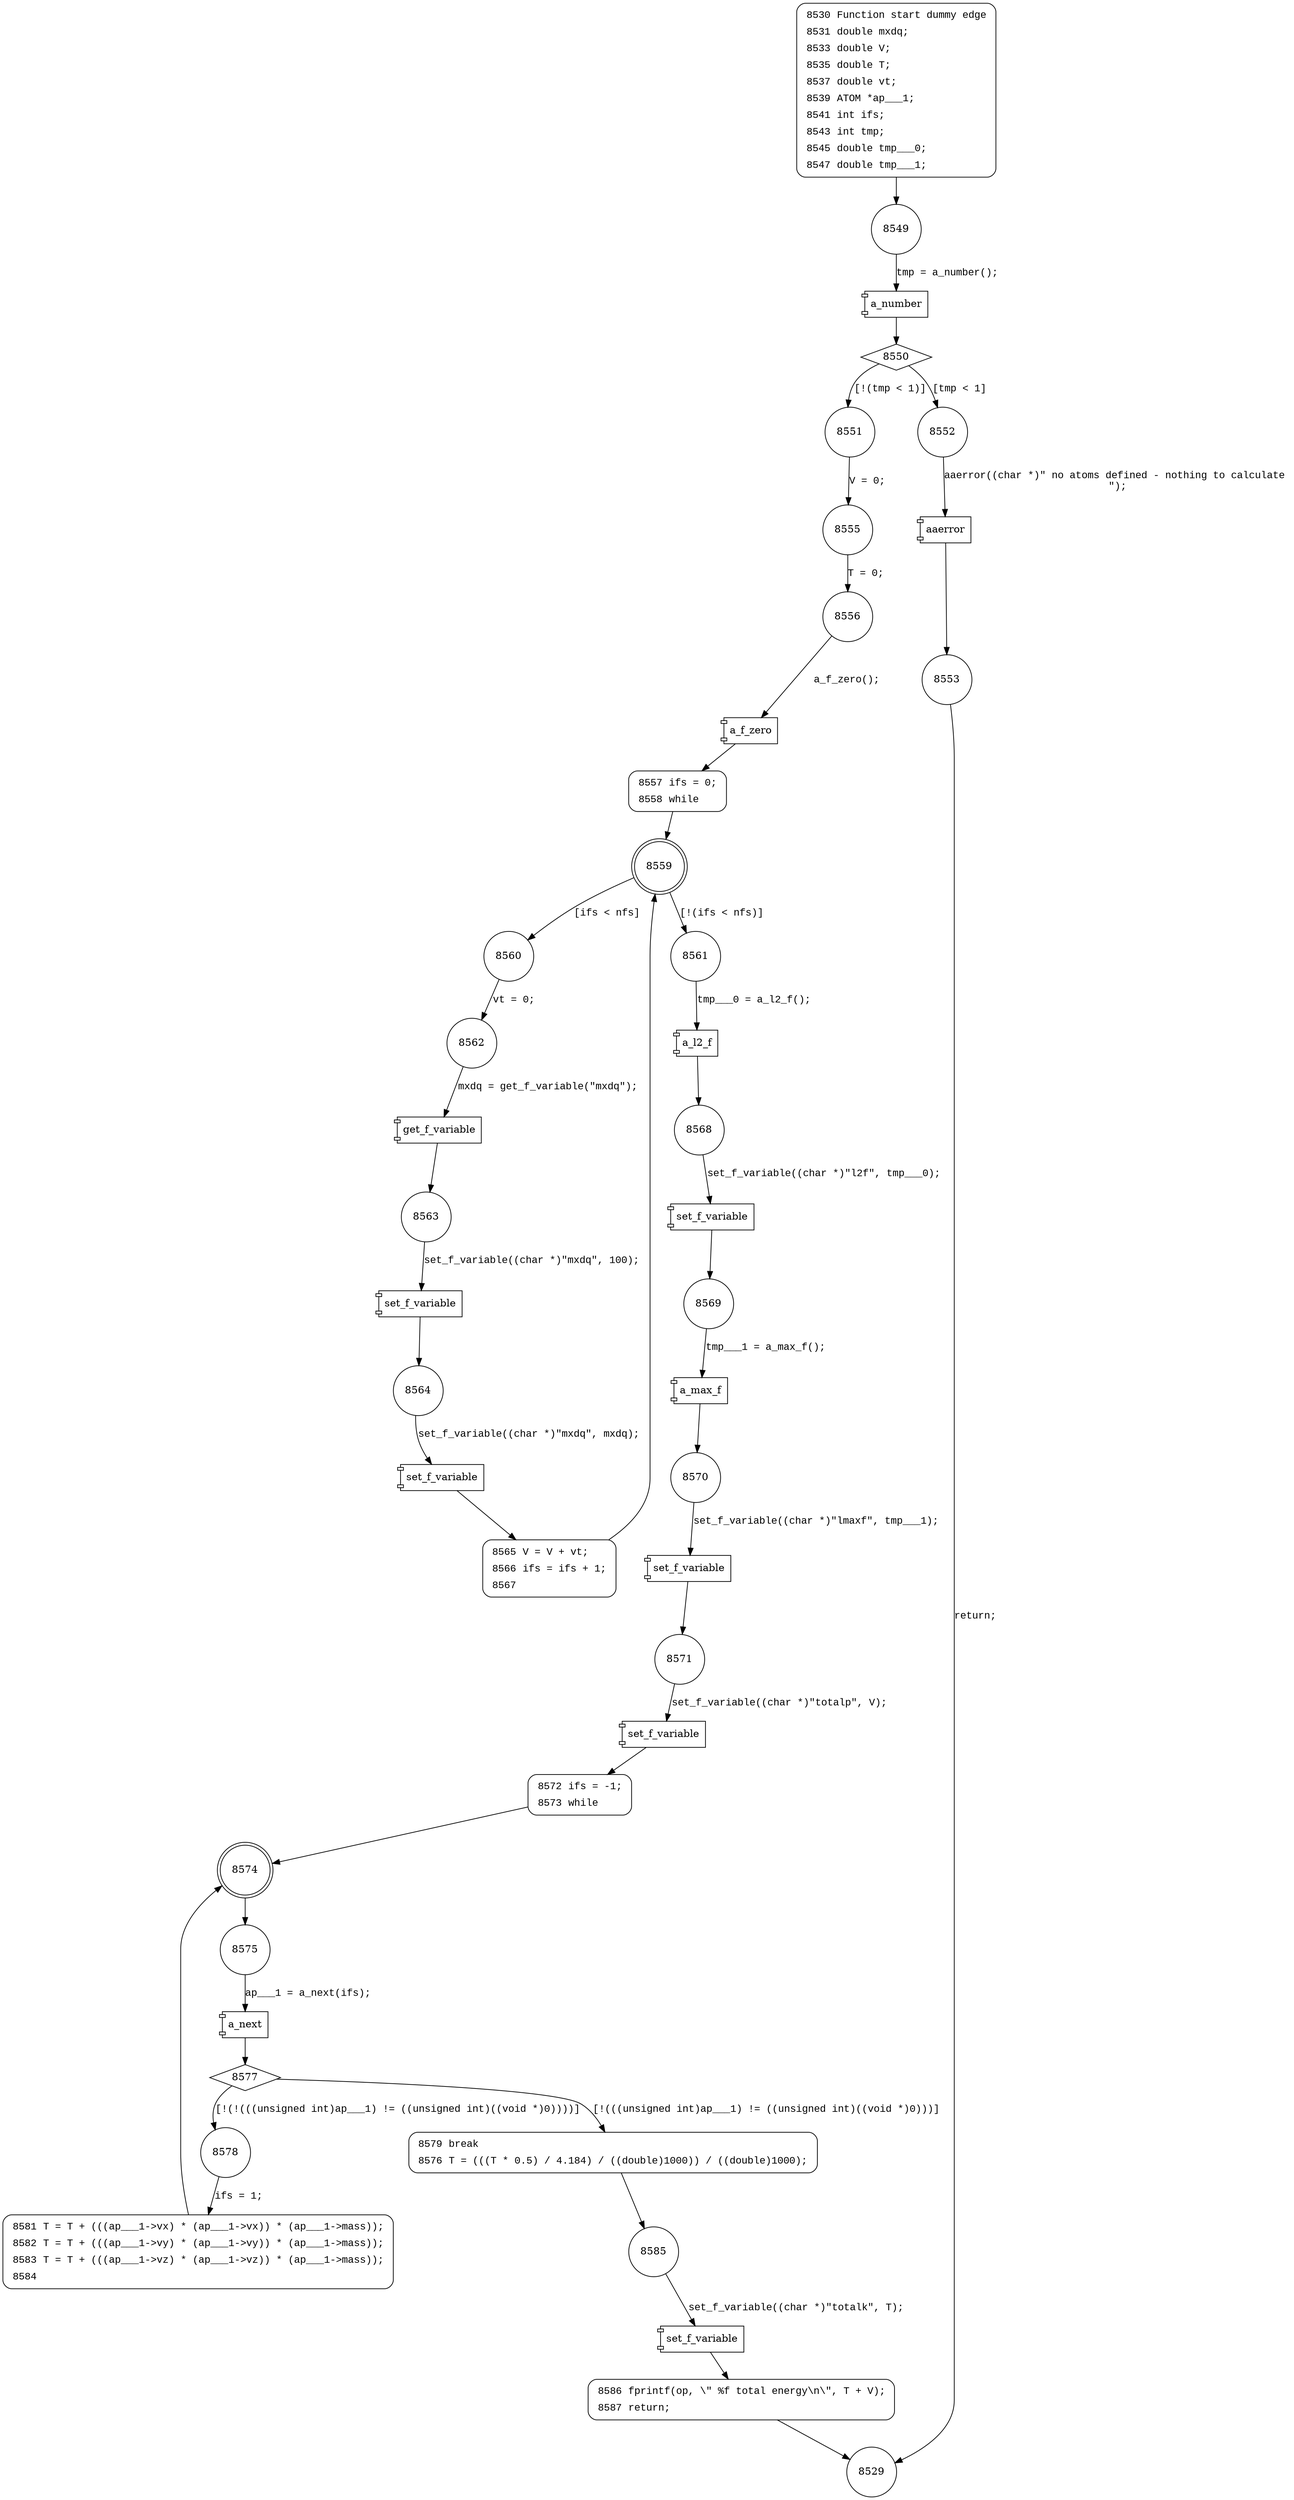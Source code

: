 digraph AMMPmonitor_mute {
8549 [shape="circle"]
8550 [shape="diamond"]
8551 [shape="circle"]
8552 [shape="circle"]
8553 [shape="circle"]
8555 [shape="circle"]
8556 [shape="circle"]
8557 [shape="circle"]
8559 [shape="doublecircle"]
8561 [shape="circle"]
8560 [shape="circle"]
8562 [shape="circle"]
8563 [shape="circle"]
8564 [shape="circle"]
8565 [shape="circle"]
8568 [shape="circle"]
8569 [shape="circle"]
8570 [shape="circle"]
8571 [shape="circle"]
8572 [shape="circle"]
8574 [shape="doublecircle"]
8575 [shape="circle"]
8577 [shape="diamond"]
8578 [shape="circle"]
8579 [shape="circle"]
8585 [shape="circle"]
8586 [shape="circle"]
8581 [shape="circle"]
8529 [shape="circle"]
8530 [style="filled,bold" penwidth="1" fillcolor="white" fontname="Courier New" shape="Mrecord" label=<<table border="0" cellborder="0" cellpadding="3" bgcolor="white"><tr><td align="right">8530</td><td align="left">Function start dummy edge</td></tr><tr><td align="right">8531</td><td align="left">double mxdq;</td></tr><tr><td align="right">8533</td><td align="left">double V;</td></tr><tr><td align="right">8535</td><td align="left">double T;</td></tr><tr><td align="right">8537</td><td align="left">double vt;</td></tr><tr><td align="right">8539</td><td align="left">ATOM *ap___1;</td></tr><tr><td align="right">8541</td><td align="left">int ifs;</td></tr><tr><td align="right">8543</td><td align="left">int tmp;</td></tr><tr><td align="right">8545</td><td align="left">double tmp___0;</td></tr><tr><td align="right">8547</td><td align="left">double tmp___1;</td></tr></table>>]
8530 -> 8549[label=""]
8557 [style="filled,bold" penwidth="1" fillcolor="white" fontname="Courier New" shape="Mrecord" label=<<table border="0" cellborder="0" cellpadding="3" bgcolor="white"><tr><td align="right">8557</td><td align="left">ifs = 0;</td></tr><tr><td align="right">8558</td><td align="left">while</td></tr></table>>]
8557 -> 8559[label=""]
8565 [style="filled,bold" penwidth="1" fillcolor="white" fontname="Courier New" shape="Mrecord" label=<<table border="0" cellborder="0" cellpadding="3" bgcolor="white"><tr><td align="right">8565</td><td align="left">V = V + vt;</td></tr><tr><td align="right">8566</td><td align="left">ifs = ifs + 1;</td></tr><tr><td align="right">8567</td><td align="left"></td></tr></table>>]
8565 -> 8559[label=""]
8572 [style="filled,bold" penwidth="1" fillcolor="white" fontname="Courier New" shape="Mrecord" label=<<table border="0" cellborder="0" cellpadding="3" bgcolor="white"><tr><td align="right">8572</td><td align="left">ifs = -1;</td></tr><tr><td align="right">8573</td><td align="left">while</td></tr></table>>]
8572 -> 8574[label=""]
8579 [style="filled,bold" penwidth="1" fillcolor="white" fontname="Courier New" shape="Mrecord" label=<<table border="0" cellborder="0" cellpadding="3" bgcolor="white"><tr><td align="right">8579</td><td align="left">break</td></tr><tr><td align="right">8576</td><td align="left">T = (((T * 0.5) / 4.184) / ((double)1000)) / ((double)1000);</td></tr></table>>]
8579 -> 8585[label=""]
8586 [style="filled,bold" penwidth="1" fillcolor="white" fontname="Courier New" shape="Mrecord" label=<<table border="0" cellborder="0" cellpadding="3" bgcolor="white"><tr><td align="right">8586</td><td align="left">fprintf(op, \" %f total energy\n\", T + V);</td></tr><tr><td align="right">8587</td><td align="left">return;</td></tr></table>>]
8586 -> 8529[label=""]
8581 [style="filled,bold" penwidth="1" fillcolor="white" fontname="Courier New" shape="Mrecord" label=<<table border="0" cellborder="0" cellpadding="3" bgcolor="white"><tr><td align="right">8581</td><td align="left">T = T + (((ap___1-&gt;vx) * (ap___1-&gt;vx)) * (ap___1-&gt;mass));</td></tr><tr><td align="right">8582</td><td align="left">T = T + (((ap___1-&gt;vy) * (ap___1-&gt;vy)) * (ap___1-&gt;mass));</td></tr><tr><td align="right">8583</td><td align="left">T = T + (((ap___1-&gt;vz) * (ap___1-&gt;vz)) * (ap___1-&gt;mass));</td></tr><tr><td align="right">8584</td><td align="left"></td></tr></table>>]
8581 -> 8574[label=""]
100597 [shape="component" label="a_number"]
8549 -> 100597 [label="tmp = a_number();" fontname="Courier New"]
100597 -> 8550 [label="" fontname="Courier New"]
8550 -> 8551 [label="[!(tmp < 1)]" fontname="Courier New"]
8550 -> 8552 [label="[tmp < 1]" fontname="Courier New"]
100598 [shape="component" label="aaerror"]
8552 -> 100598 [label="aaerror((char *)\" no atoms defined - nothing to calculate \n\");" fontname="Courier New"]
100598 -> 8553 [label="" fontname="Courier New"]
8551 -> 8555 [label="V = 0;" fontname="Courier New"]
100599 [shape="component" label="a_f_zero"]
8556 -> 100599 [label="a_f_zero();" fontname="Courier New"]
100599 -> 8557 [label="" fontname="Courier New"]
8559 -> 8561 [label="[!(ifs < nfs)]" fontname="Courier New"]
8559 -> 8560 [label="[ifs < nfs]" fontname="Courier New"]
100600 [shape="component" label="get_f_variable"]
8562 -> 100600 [label="mxdq = get_f_variable(\"mxdq\");" fontname="Courier New"]
100600 -> 8563 [label="" fontname="Courier New"]
100601 [shape="component" label="set_f_variable"]
8563 -> 100601 [label="set_f_variable((char *)\"mxdq\", 100);" fontname="Courier New"]
100601 -> 8564 [label="" fontname="Courier New"]
100602 [shape="component" label="set_f_variable"]
8564 -> 100602 [label="set_f_variable((char *)\"mxdq\", mxdq);" fontname="Courier New"]
100602 -> 8565 [label="" fontname="Courier New"]
100603 [shape="component" label="a_l2_f"]
8561 -> 100603 [label="tmp___0 = a_l2_f();" fontname="Courier New"]
100603 -> 8568 [label="" fontname="Courier New"]
100604 [shape="component" label="set_f_variable"]
8568 -> 100604 [label="set_f_variable((char *)\"l2f\", tmp___0);" fontname="Courier New"]
100604 -> 8569 [label="" fontname="Courier New"]
100605 [shape="component" label="a_max_f"]
8569 -> 100605 [label="tmp___1 = a_max_f();" fontname="Courier New"]
100605 -> 8570 [label="" fontname="Courier New"]
100606 [shape="component" label="set_f_variable"]
8570 -> 100606 [label="set_f_variable((char *)\"lmaxf\", tmp___1);" fontname="Courier New"]
100606 -> 8571 [label="" fontname="Courier New"]
100607 [shape="component" label="set_f_variable"]
8571 -> 100607 [label="set_f_variable((char *)\"totalp\", V);" fontname="Courier New"]
100607 -> 8572 [label="" fontname="Courier New"]
8574 -> 8575 [label="" fontname="Courier New"]
100608 [shape="component" label="a_next"]
8575 -> 100608 [label="ap___1 = a_next(ifs);" fontname="Courier New"]
100608 -> 8577 [label="" fontname="Courier New"]
8577 -> 8578 [label="[!(!(((unsigned int)ap___1) != ((unsigned int)((void *)0))))]" fontname="Courier New"]
8577 -> 8579 [label="[!(((unsigned int)ap___1) != ((unsigned int)((void *)0)))]" fontname="Courier New"]
100609 [shape="component" label="set_f_variable"]
8585 -> 100609 [label="set_f_variable((char *)\"totalk\", T);" fontname="Courier New"]
100609 -> 8586 [label="" fontname="Courier New"]
8578 -> 8581 [label="ifs = 1;" fontname="Courier New"]
8553 -> 8529 [label="return;" fontname="Courier New"]
8555 -> 8556 [label="T = 0;" fontname="Courier New"]
8560 -> 8562 [label="vt = 0;" fontname="Courier New"]
}